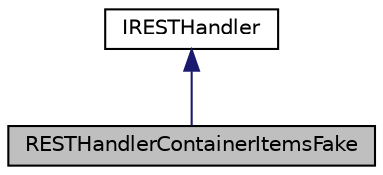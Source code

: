 digraph "RESTHandlerContainerItemsFake"
{
  edge [fontname="Helvetica",fontsize="10",labelfontname="Helvetica",labelfontsize="10"];
  node [fontname="Helvetica",fontsize="10",shape=record];
  Node2 [label="RESTHandlerContainerItemsFake",height=0.2,width=0.4,color="black", fillcolor="grey75", style="filled", fontcolor="black"];
  Node3 -> Node2 [dir="back",color="midnightblue",fontsize="10",style="solid",fontname="Helvetica"];
  Node3 [label="IRESTHandler",height=0.2,width=0.4,color="black", fillcolor="white", style="filled",URL="$classIRESTHandler.html"];
}
